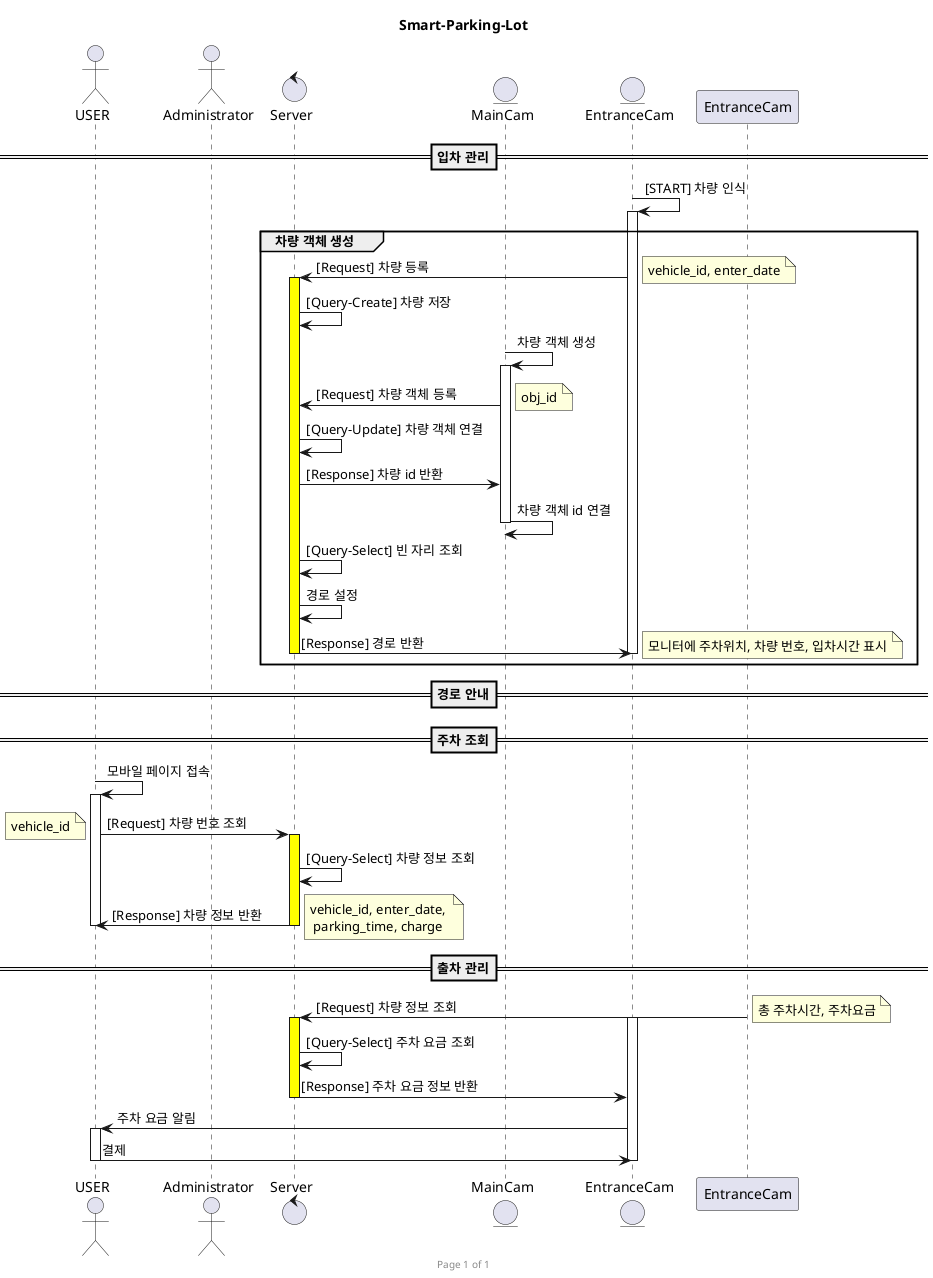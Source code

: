 @startuml
title Smart-Parking-Lot
footer Page %page% of %lastpage%

actor USER as user
actor Administrator as admin
control Server as server
entity MainCam as main
entity EntranceCam as enter

==입차 관리==
enter -> enter : [START] 차량 인식
activate enter
    group 차량 객체 생성
        enter -> server : [Request] 차량 등록
        note right : vehicle_id, enter_date
        activate server #yellow
            server -> server : [Query-Create] 차량 저장
                main -> main : 차량 객체 생성
                activate main
                    main -> server : [Request] 차량 객체 등록
                    note right : obj_id
                    server -> server : [Query-Update] 차량 객체 연결
                    server -> main : [Response] 차량 id 반환
                    main -> main : 차량 객체 id 연결
                deactivate main
            server -> server : [Query-Select] 빈 자리 조회
            server -> server : 경로 설정
            server -> enter : [Response] 경로 반환
            note right : 모니터에 주차위치, 차량 번호, 입차시간 표시
        deactivate server
deactivate enter
end

==경로 안내==

==주차 조회==
user -> user : 모바일 페이지 접속
activate user
    user -> server : [Request] 차량 번호 조회
    note left : vehicle_id
    activate server #yellow
        server -> server : [Query-Select] 차량 정보 조회
        server -> user : [Response] 차량 정보 반환
        note right : vehicle_id, enter_date, \n parking_time, charge
    deactivate server
deactivate user
==출차 관리==
EntranceCam -> server : [Request] 차량 정보 조회
activate enter
note right : 총 주차시간, 주차요금
activate server #yellow
    server -> server : [Query-Select] 주차 요금 조회
    server -> enter : [Response] 주차 요금 정보 반환
deactivate server
enter -> user : 주차 요금 알림
activate user
user -> enter : 결제
deactivate user
deactivate enter

@enduml
